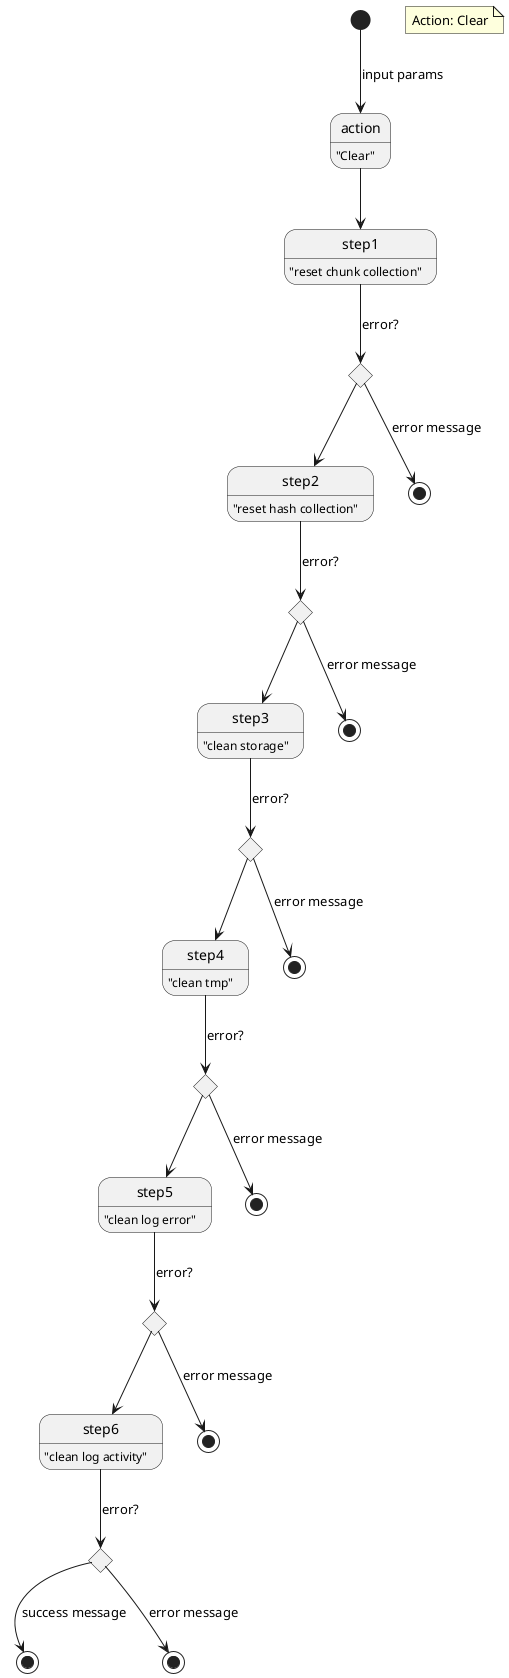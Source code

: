 @startuml
state action : "Clear"
state "step1" as s1: "reset chunk collection"
note "Action: Clear" as n1
state "step2" as s2: "reset hash collection"
state "step3" as s3: "clean storage"
state "step4" as s4: "clean tmp"
state "step5" as s5: "clean log error"
state "step6" as s6: "clean log activity"
state "end" as e0 <<end>>
state "end" as e1 <<end>>
state "end" as e2 <<end>>
state "end" as e3 <<end>>
state "end" as e4 <<end>>
state "end" as e5 <<end>>
state "end" as e6 <<end>>
state "choice" as c1 <<choice>>
state "choice" as c2 <<choice>>
state "choice" as c3 <<choice>>
state "choice" as c4 <<choice>>
state "choice" as c5 <<choice>>
state "choice" as c6 <<choice>>

[*] --> action : input params
action --> s1
s1 --> c1: error?
c1 --> e1: error message
c1 --> s2

s2 --> c2: error?
c2 --> e2: error message
c2 --> s3

s3 --> c3: error?
c3 --> e3: error message
c3 --> s4

s4 --> c4: error?
c4 --> e4: error message
c4 --> s5

s5 --> c5: error?
c5 --> e5: error message
c5 --> s6

s6 --> c6: error?
c6 --> e6: error message
c6 --> e0: success message

@enduml
